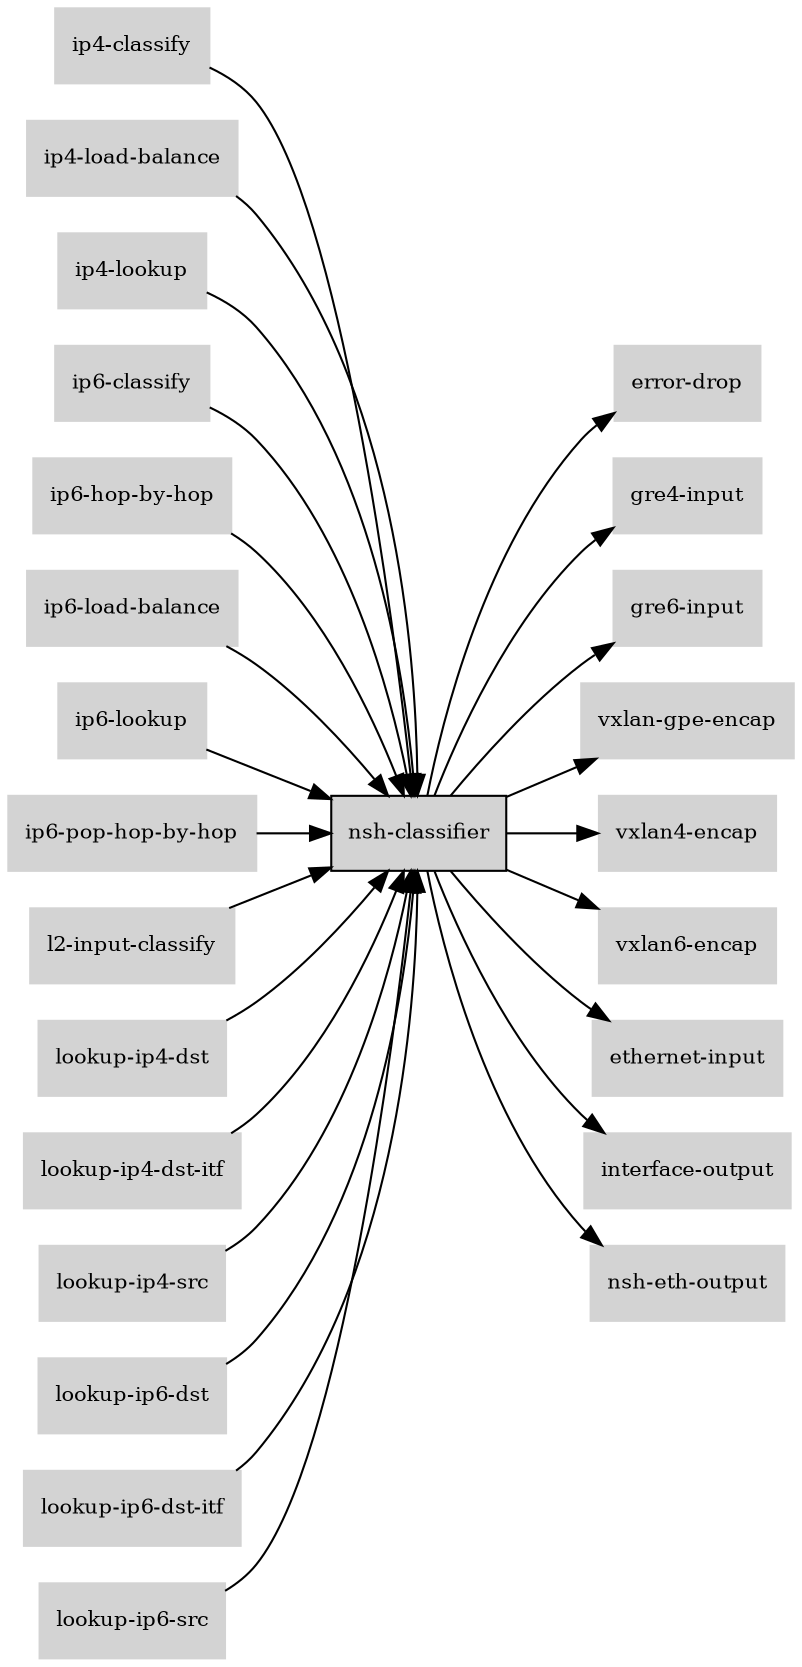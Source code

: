 digraph "nsh_classifier_subgraph" {
  rankdir=LR;
  node [shape=box, style=filled, fontsize=10, color=lightgray, fontcolor=black, fillcolor=lightgray];
  "nsh-classifier" [color=black, fontcolor=black, fillcolor=lightgray];
  edge [fontsize=8];
  "ip4-classify" -> "nsh-classifier";
  "ip4-load-balance" -> "nsh-classifier";
  "ip4-lookup" -> "nsh-classifier";
  "ip6-classify" -> "nsh-classifier";
  "ip6-hop-by-hop" -> "nsh-classifier";
  "ip6-load-balance" -> "nsh-classifier";
  "ip6-lookup" -> "nsh-classifier";
  "ip6-pop-hop-by-hop" -> "nsh-classifier";
  "l2-input-classify" -> "nsh-classifier";
  "lookup-ip4-dst" -> "nsh-classifier";
  "lookup-ip4-dst-itf" -> "nsh-classifier";
  "lookup-ip4-src" -> "nsh-classifier";
  "lookup-ip6-dst" -> "nsh-classifier";
  "lookup-ip6-dst-itf" -> "nsh-classifier";
  "lookup-ip6-src" -> "nsh-classifier";
  "nsh-classifier" -> "error-drop";
  "nsh-classifier" -> "gre4-input";
  "nsh-classifier" -> "gre6-input";
  "nsh-classifier" -> "vxlan-gpe-encap";
  "nsh-classifier" -> "vxlan4-encap";
  "nsh-classifier" -> "vxlan6-encap";
  "nsh-classifier" -> "ethernet-input";
  "nsh-classifier" -> "interface-output";
  "nsh-classifier" -> "nsh-eth-output";
}

